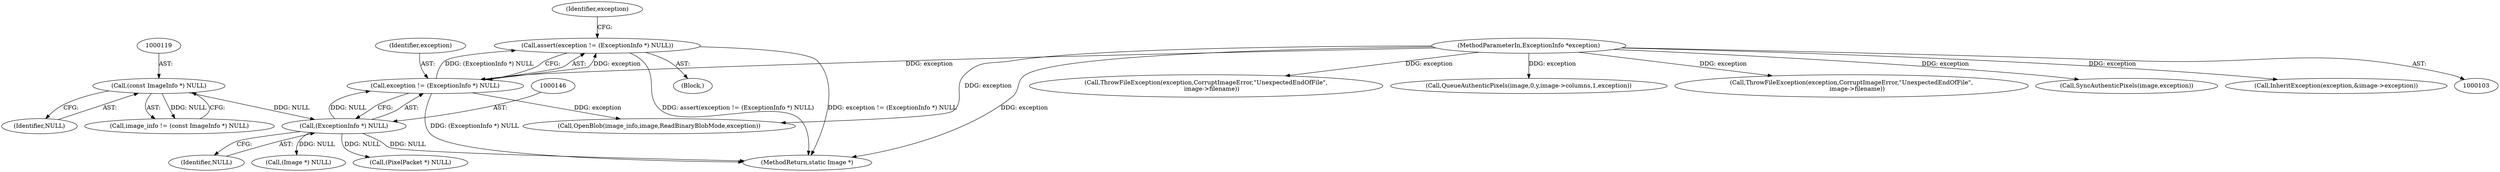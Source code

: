 digraph "0_ImageMagick_f6e9d0d9955e85bdd7540b251cd50d598dacc5e6_35@API" {
"1000142" [label="(Call,assert(exception != (ExceptionInfo *) NULL))"];
"1000143" [label="(Call,exception != (ExceptionInfo *) NULL)"];
"1000105" [label="(MethodParameterIn,ExceptionInfo *exception)"];
"1000145" [label="(Call,(ExceptionInfo *) NULL)"];
"1000118" [label="(Call,(const ImageInfo *) NULL)"];
"1000288" [label="(Call,(PixelPacket *) NULL)"];
"1000105" [label="(MethodParameterIn,ExceptionInfo *exception)"];
"1000116" [label="(Call,image_info != (const ImageInfo *) NULL)"];
"1000145" [label="(Call,(ExceptionInfo *) NULL)"];
"1000143" [label="(Call,exception != (ExceptionInfo *) NULL)"];
"1000120" [label="(Identifier,NULL)"];
"1000201" [label="(Call,ThrowFileException(exception,CorruptImageError,\"UnexpectedEndOfFile\",\n      image->filename))"];
"1000147" [label="(Identifier,NULL)"];
"1000151" [label="(Identifier,exception)"];
"1000106" [label="(Block,)"];
"1000276" [label="(Call,QueueAuthenticPixels(image,0,y,image->columns,1,exception))"];
"1000175" [label="(Call,OpenBlob(image_info,image,ReadBinaryBlobMode,exception))"];
"1000190" [label="(Call,(Image *) NULL)"];
"1000379" [label="(Call,ThrowFileException(exception,CorruptImageError,\"UnexpectedEndOfFile\",\n      image->filename))"];
"1000349" [label="(Call,SyncAuthenticPixels(image,exception))"];
"1000142" [label="(Call,assert(exception != (ExceptionInfo *) NULL))"];
"1000393" [label="(MethodReturn,static Image *)"];
"1000251" [label="(Call,InheritException(exception,&image->exception))"];
"1000144" [label="(Identifier,exception)"];
"1000118" [label="(Call,(const ImageInfo *) NULL)"];
"1000142" -> "1000106"  [label="AST: "];
"1000142" -> "1000143"  [label="CFG: "];
"1000143" -> "1000142"  [label="AST: "];
"1000151" -> "1000142"  [label="CFG: "];
"1000142" -> "1000393"  [label="DDG: assert(exception != (ExceptionInfo *) NULL)"];
"1000142" -> "1000393"  [label="DDG: exception != (ExceptionInfo *) NULL"];
"1000143" -> "1000142"  [label="DDG: exception"];
"1000143" -> "1000142"  [label="DDG: (ExceptionInfo *) NULL"];
"1000143" -> "1000145"  [label="CFG: "];
"1000144" -> "1000143"  [label="AST: "];
"1000145" -> "1000143"  [label="AST: "];
"1000143" -> "1000393"  [label="DDG: (ExceptionInfo *) NULL"];
"1000105" -> "1000143"  [label="DDG: exception"];
"1000145" -> "1000143"  [label="DDG: NULL"];
"1000143" -> "1000175"  [label="DDG: exception"];
"1000105" -> "1000103"  [label="AST: "];
"1000105" -> "1000393"  [label="DDG: exception"];
"1000105" -> "1000175"  [label="DDG: exception"];
"1000105" -> "1000201"  [label="DDG: exception"];
"1000105" -> "1000251"  [label="DDG: exception"];
"1000105" -> "1000276"  [label="DDG: exception"];
"1000105" -> "1000349"  [label="DDG: exception"];
"1000105" -> "1000379"  [label="DDG: exception"];
"1000145" -> "1000147"  [label="CFG: "];
"1000146" -> "1000145"  [label="AST: "];
"1000147" -> "1000145"  [label="AST: "];
"1000145" -> "1000393"  [label="DDG: NULL"];
"1000118" -> "1000145"  [label="DDG: NULL"];
"1000145" -> "1000190"  [label="DDG: NULL"];
"1000145" -> "1000288"  [label="DDG: NULL"];
"1000118" -> "1000116"  [label="AST: "];
"1000118" -> "1000120"  [label="CFG: "];
"1000119" -> "1000118"  [label="AST: "];
"1000120" -> "1000118"  [label="AST: "];
"1000116" -> "1000118"  [label="CFG: "];
"1000118" -> "1000116"  [label="DDG: NULL"];
}
